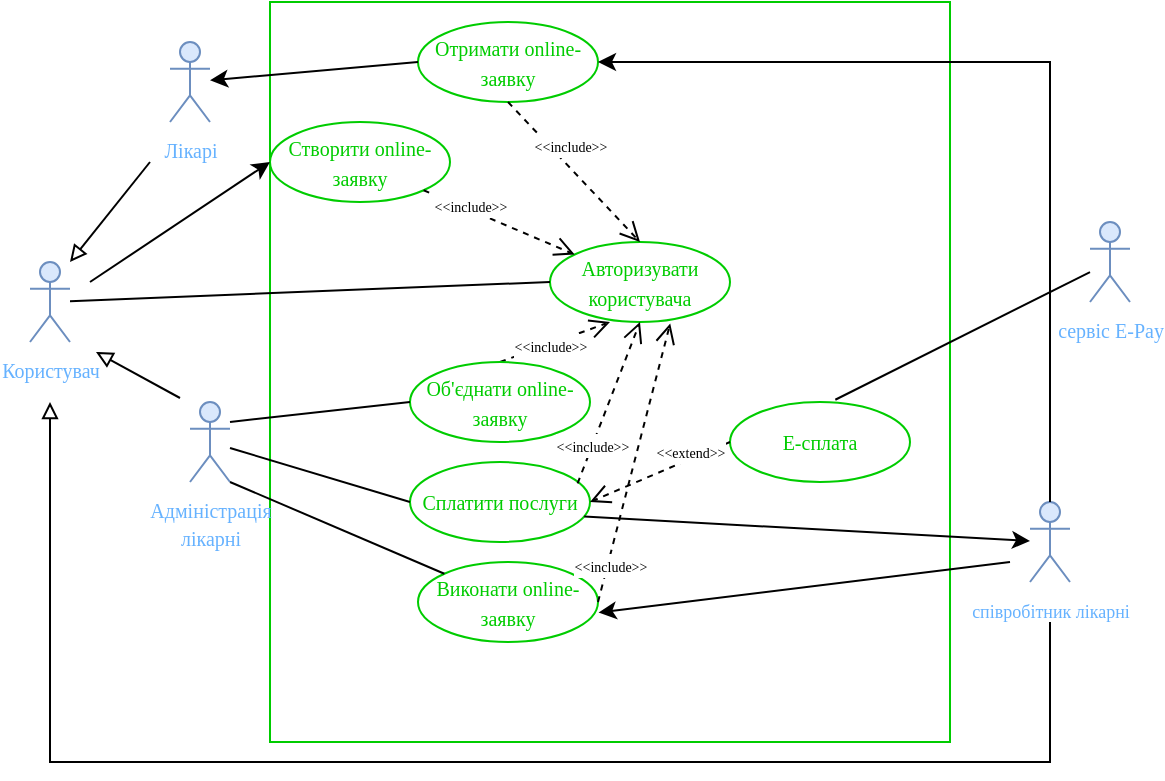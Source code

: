 <mxfile version="20.8.16" type="device"><diagram name="Страница 1" id="aq-Jlml0IucmwOb--KEK"><mxGraphModel dx="714" dy="423" grid="0" gridSize="10" guides="1" tooltips="1" connect="1" arrows="1" fold="1" page="1" pageScale="1" pageWidth="827" pageHeight="1169" math="0" shadow="0"><root><mxCell id="0"/><mxCell id="1" parent="0"/><mxCell id="BzcpxLDHrW5vK4rVbkOT-40" value="" style="rounded=0;whiteSpace=wrap;html=1;strokeColor=#00CC00;fontFamily=Times New Roman;fontSize=7;fontColor=#00CC00;" parent="1" vertex="1"><mxGeometry x="250" y="180" width="340" height="370" as="geometry"/></mxCell><mxCell id="BzcpxLDHrW5vK4rVbkOT-22" value="&lt;font color=&quot;#000000&quot; style=&quot;font-size: 7px;&quot;&gt;&amp;lt;&amp;lt;include&amp;gt;&amp;gt;&lt;/font&gt;" style="html=1;verticalAlign=bottom;endArrow=open;dashed=1;endSize=8;rounded=0;fontFamily=Times New Roman;fontSize=10;fontColor=#00CC00;exitX=0.5;exitY=0;exitDx=0;exitDy=0;" parent="1" source="BzcpxLDHrW5vK4rVbkOT-15" edge="1"><mxGeometry x="-0.197" y="-9" relative="1" as="geometry"><mxPoint x="500" y="320" as="sourcePoint"/><mxPoint x="420" y="340" as="targetPoint"/><mxPoint as="offset"/></mxGeometry></mxCell><mxCell id="BzcpxLDHrW5vK4rVbkOT-1" value="&lt;font color=&quot;#66b2ff&quot; style=&quot;font-size: 10px;&quot;&gt;Користувач&lt;/font&gt;" style="shape=umlActor;verticalLabelPosition=bottom;verticalAlign=top;outlineConnect=0;fillColor=#dae8fc;strokeColor=#6c8ebf;fontFamily=Times New Roman;html=1;" parent="1" vertex="1"><mxGeometry x="130" y="310" width="20" height="40" as="geometry"/></mxCell><mxCell id="BzcpxLDHrW5vK4rVbkOT-6" value="&lt;font color=&quot;#66b2ff&quot; style=&quot;font-size: 10px;&quot;&gt;Лікарі&lt;/font&gt;" style="shape=umlActor;verticalLabelPosition=bottom;verticalAlign=top;outlineConnect=0;fillColor=#dae8fc;strokeColor=#6c8ebf;fontFamily=Times New Roman;html=1;" parent="1" vertex="1"><mxGeometry x="200" y="200" width="20" height="40" as="geometry"/></mxCell><mxCell id="BzcpxLDHrW5vK4rVbkOT-7" value="&lt;font color=&quot;#66b2ff&quot; style=&quot;font-size: 10px;&quot;&gt;Адміністрація &lt;br&gt;лікарні&lt;/font&gt;" style="shape=umlActor;verticalLabelPosition=bottom;verticalAlign=top;outlineConnect=0;fillColor=#dae8fc;strokeColor=#6c8ebf;fontFamily=Times New Roman;html=1;" parent="1" vertex="1"><mxGeometry x="210" y="380" width="20" height="40" as="geometry"/></mxCell><mxCell id="BzcpxLDHrW5vK4rVbkOT-8" value="&lt;font color=&quot;#00cc00&quot; style=&quot;font-size: 10px;&quot;&gt;Авторизувати користувача&lt;/font&gt;" style="ellipse;whiteSpace=wrap;html=1;fontFamily=Times New Roman;strokeColor=#00CC00;" parent="1" vertex="1"><mxGeometry x="390" y="300" width="90" height="40" as="geometry"/></mxCell><mxCell id="BzcpxLDHrW5vK4rVbkOT-9" value="&lt;font color=&quot;#00cc00&quot; style=&quot;font-size: 10px;&quot;&gt;Створити online-заявку&lt;/font&gt;" style="ellipse;whiteSpace=wrap;html=1;fontFamily=Times New Roman;strokeColor=#00CC00;" parent="1" vertex="1"><mxGeometry x="250" y="240" width="90" height="40" as="geometry"/></mxCell><mxCell id="BzcpxLDHrW5vK4rVbkOT-10" value="&lt;font color=&quot;#000000&quot; style=&quot;font-size: 7px;&quot;&gt;&amp;lt;&amp;lt;include&amp;gt;&amp;gt;&lt;/font&gt;" style="html=1;verticalAlign=bottom;endArrow=open;dashed=1;endSize=8;rounded=0;fontFamily=Times New Roman;fontSize=10;fontColor=#00CC00;exitX=1;exitY=1;exitDx=0;exitDy=0;" parent="1" source="BzcpxLDHrW5vK4rVbkOT-9" target="BzcpxLDHrW5vK4rVbkOT-8" edge="1"><mxGeometry x="-0.329" y="-6" relative="1" as="geometry"><mxPoint x="330" y="340" as="sourcePoint"/><mxPoint x="250" y="340" as="targetPoint"/><mxPoint as="offset"/></mxGeometry></mxCell><mxCell id="BzcpxLDHrW5vK4rVbkOT-11" value="&lt;font color=&quot;#00cc00&quot; style=&quot;font-size: 10px;&quot;&gt;Отримати online-заявку&lt;/font&gt;" style="ellipse;whiteSpace=wrap;html=1;fontFamily=Times New Roman;strokeColor=#00CC00;" parent="1" vertex="1"><mxGeometry x="324" y="190" width="90" height="40" as="geometry"/></mxCell><mxCell id="BzcpxLDHrW5vK4rVbkOT-13" value="&lt;font color=&quot;#000000&quot; style=&quot;font-size: 7px;&quot;&gt;&amp;lt;&amp;lt;include&amp;gt;&amp;gt;&lt;/font&gt;" style="html=1;verticalAlign=bottom;endArrow=open;dashed=1;endSize=8;rounded=0;fontFamily=Times New Roman;fontSize=10;fontColor=#00CC00;exitX=0.5;exitY=1;exitDx=0;exitDy=0;entryX=0.5;entryY=0;entryDx=0;entryDy=0;" parent="1" source="BzcpxLDHrW5vK4rVbkOT-11" target="BzcpxLDHrW5vK4rVbkOT-8" edge="1"><mxGeometry x="-0.104" y="2" relative="1" as="geometry"><mxPoint x="336.759" y="284.169" as="sourcePoint"/><mxPoint x="410" y="270" as="targetPoint"/><mxPoint as="offset"/></mxGeometry></mxCell><mxCell id="BzcpxLDHrW5vK4rVbkOT-15" value="&lt;font color=&quot;#00cc00&quot; style=&quot;font-size: 10px;&quot;&gt;Об'єднати online-заявку&lt;/font&gt;" style="ellipse;whiteSpace=wrap;html=1;fontFamily=Times New Roman;strokeColor=#00CC00;" parent="1" vertex="1"><mxGeometry x="320" y="360" width="90" height="40" as="geometry"/></mxCell><mxCell id="BzcpxLDHrW5vK4rVbkOT-16" value="&lt;font color=&quot;#00cc00&quot; style=&quot;font-size: 10px;&quot;&gt;Виконати online-заявку&lt;/font&gt;" style="ellipse;whiteSpace=wrap;html=1;fontFamily=Times New Roman;strokeColor=#00CC00;" parent="1" vertex="1"><mxGeometry x="324" y="460" width="90" height="40" as="geometry"/></mxCell><mxCell id="BzcpxLDHrW5vK4rVbkOT-17" value="" style="endArrow=none;html=1;rounded=0;fontFamily=Times New Roman;fontSize=10;fontColor=#00CC00;entryX=0;entryY=0.5;entryDx=0;entryDy=0;" parent="1" source="BzcpxLDHrW5vK4rVbkOT-1" target="BzcpxLDHrW5vK4rVbkOT-8" edge="1"><mxGeometry width="50" height="50" relative="1" as="geometry"><mxPoint x="300" y="350" as="sourcePoint"/><mxPoint x="350" y="300" as="targetPoint"/></mxGeometry></mxCell><mxCell id="BzcpxLDHrW5vK4rVbkOT-18" value="" style="endArrow=none;html=1;rounded=0;fontFamily=Times New Roman;fontSize=10;fontColor=#00CC00;entryX=0;entryY=0.5;entryDx=0;entryDy=0;" parent="1" target="BzcpxLDHrW5vK4rVbkOT-15" edge="1"><mxGeometry width="50" height="50" relative="1" as="geometry"><mxPoint x="230" y="390" as="sourcePoint"/><mxPoint x="489" y="350" as="targetPoint"/></mxGeometry></mxCell><mxCell id="BzcpxLDHrW5vK4rVbkOT-19" value="" style="endArrow=none;html=1;rounded=0;fontFamily=Times New Roman;fontSize=10;fontColor=#00CC00;entryX=0;entryY=0;entryDx=0;entryDy=0;exitX=1;exitY=1;exitDx=0;exitDy=0;exitPerimeter=0;" parent="1" source="BzcpxLDHrW5vK4rVbkOT-7" target="BzcpxLDHrW5vK4rVbkOT-16" edge="1"><mxGeometry width="50" height="50" relative="1" as="geometry"><mxPoint x="290" y="398.333" as="sourcePoint"/><mxPoint x="340" y="390" as="targetPoint"/></mxGeometry></mxCell><mxCell id="BzcpxLDHrW5vK4rVbkOT-23" value="&lt;font color=&quot;#000000&quot; style=&quot;font-size: 7px;&quot;&gt;&amp;lt;&amp;lt;include&amp;gt;&amp;gt;&lt;/font&gt;" style="html=1;verticalAlign=bottom;endArrow=open;dashed=1;endSize=8;rounded=0;fontFamily=Times New Roman;fontSize=10;fontColor=#00CC00;exitX=1;exitY=0.5;exitDx=0;exitDy=0;entryX=0.668;entryY=1.018;entryDx=0;entryDy=0;entryPerimeter=0;" parent="1" source="BzcpxLDHrW5vK4rVbkOT-16" target="BzcpxLDHrW5vK4rVbkOT-8" edge="1"><mxGeometry x="-0.845" y="-3" relative="1" as="geometry"><mxPoint x="430" y="280" as="sourcePoint"/><mxPoint x="470" y="350" as="targetPoint"/><mxPoint as="offset"/><Array as="points"/></mxGeometry></mxCell><mxCell id="BzcpxLDHrW5vK4rVbkOT-25" value="&lt;font color=&quot;#00cc00&quot; style=&quot;font-size: 10px;&quot;&gt;Сплатити послуги&lt;/font&gt;" style="ellipse;whiteSpace=wrap;html=1;fontFamily=Times New Roman;strokeColor=#00CC00;" parent="1" vertex="1"><mxGeometry x="320" y="410" width="90" height="40" as="geometry"/></mxCell><mxCell id="BzcpxLDHrW5vK4rVbkOT-26" value="&lt;font color=&quot;#000000&quot; style=&quot;font-size: 7px;&quot;&gt;&amp;lt;&amp;lt;include&amp;gt;&amp;gt;&lt;/font&gt;" style="html=1;verticalAlign=bottom;endArrow=open;dashed=1;endSize=8;rounded=0;fontFamily=Times New Roman;fontSize=10;fontColor=#00CC00;exitX=0.931;exitY=0.268;exitDx=0;exitDy=0;entryX=0.5;entryY=1;entryDx=0;entryDy=0;exitPerimeter=0;" parent="1" source="BzcpxLDHrW5vK4rVbkOT-25" target="BzcpxLDHrW5vK4rVbkOT-8" edge="1"><mxGeometry x="-0.701" y="-3" relative="1" as="geometry"><mxPoint x="424" y="490" as="sourcePoint"/><mxPoint x="455.759" y="344.169" as="targetPoint"/><mxPoint as="offset"/><Array as="points"/></mxGeometry></mxCell><mxCell id="BzcpxLDHrW5vK4rVbkOT-27" value="" style="endArrow=block;html=1;rounded=0;fontFamily=Times New Roman;fontSize=10;fontColor=#00CC00;endFill=0;" parent="1" edge="1"><mxGeometry width="50" height="50" relative="1" as="geometry"><mxPoint x="205" y="378" as="sourcePoint"/><mxPoint x="163" y="355" as="targetPoint"/></mxGeometry></mxCell><mxCell id="BzcpxLDHrW5vK4rVbkOT-29" value="" style="endArrow=classic;html=1;rounded=0;fontFamily=Times New Roman;fontSize=10;fontColor=#00CC00;exitX=0;exitY=0.5;exitDx=0;exitDy=0;" parent="1" source="BzcpxLDHrW5vK4rVbkOT-11" target="BzcpxLDHrW5vK4rVbkOT-6" edge="1"><mxGeometry width="50" height="50" relative="1" as="geometry"><mxPoint x="300" y="400" as="sourcePoint"/><mxPoint x="350" y="350" as="targetPoint"/></mxGeometry></mxCell><mxCell id="BzcpxLDHrW5vK4rVbkOT-30" value="" style="endArrow=classic;html=1;rounded=0;fontFamily=Times New Roman;fontSize=10;fontColor=#00CC00;entryX=0;entryY=0.5;entryDx=0;entryDy=0;" parent="1" edge="1" target="BzcpxLDHrW5vK4rVbkOT-9"><mxGeometry width="50" height="50" relative="1" as="geometry"><mxPoint x="160" y="320" as="sourcePoint"/><mxPoint x="230" y="310" as="targetPoint"/></mxGeometry></mxCell><mxCell id="BzcpxLDHrW5vK4rVbkOT-31" value="" style="endArrow=block;html=1;rounded=0;fontFamily=Times New Roman;fontSize=10;fontColor=#00CC00;endFill=0;" parent="1" edge="1"><mxGeometry width="50" height="50" relative="1" as="geometry"><mxPoint x="190" y="260" as="sourcePoint"/><mxPoint x="150" y="310" as="targetPoint"/></mxGeometry></mxCell><mxCell id="BzcpxLDHrW5vK4rVbkOT-32" value="&lt;font color=&quot;#66b2ff&quot; style=&quot;font-size: 9px;&quot;&gt;співробітник лікарні&lt;/font&gt;" style="shape=umlActor;verticalLabelPosition=bottom;verticalAlign=top;outlineConnect=0;fillColor=#dae8fc;strokeColor=#6c8ebf;fontFamily=Times New Roman;html=1;" parent="1" vertex="1"><mxGeometry x="630" y="430" width="20" height="40" as="geometry"/></mxCell><mxCell id="BzcpxLDHrW5vK4rVbkOT-33" value="&lt;font color=&quot;#66b2ff&quot; style=&quot;font-size: 10px;&quot;&gt;сервіс E-Pay&lt;/font&gt;" style="shape=umlActor;verticalLabelPosition=bottom;verticalAlign=top;outlineConnect=0;fillColor=#dae8fc;strokeColor=#6c8ebf;fontFamily=Times New Roman;html=1;" parent="1" vertex="1"><mxGeometry x="660" y="290" width="20" height="40" as="geometry"/></mxCell><mxCell id="BzcpxLDHrW5vK4rVbkOT-34" value="&lt;font color=&quot;#00cc00&quot; style=&quot;font-size: 10px;&quot;&gt;E-сплата&lt;/font&gt;" style="ellipse;whiteSpace=wrap;html=1;fontFamily=Times New Roman;strokeColor=#00CC00;" parent="1" vertex="1"><mxGeometry x="480" y="380" width="90" height="40" as="geometry"/></mxCell><mxCell id="BzcpxLDHrW5vK4rVbkOT-36" value="" style="endArrow=none;html=1;rounded=0;fontFamily=Times New Roman;fontSize=10;fontColor=#00CC00;exitX=0.585;exitY=-0.028;exitDx=0;exitDy=0;exitPerimeter=0;" parent="1" source="BzcpxLDHrW5vK4rVbkOT-34" target="BzcpxLDHrW5vK4rVbkOT-33" edge="1"><mxGeometry width="50" height="50" relative="1" as="geometry"><mxPoint x="300" y="400" as="sourcePoint"/><mxPoint x="350" y="350" as="targetPoint"/></mxGeometry></mxCell><mxCell id="BzcpxLDHrW5vK4rVbkOT-37" value="&lt;font color=&quot;#000000&quot; style=&quot;font-size: 7px;&quot;&gt;&amp;lt;&amp;lt;extend&amp;gt;&amp;gt;&lt;/font&gt;" style="html=1;verticalAlign=bottom;endArrow=open;dashed=1;endSize=8;rounded=0;fontFamily=Times New Roman;fontSize=10;fontColor=#00CC00;exitX=0;exitY=0.5;exitDx=0;exitDy=0;entryX=1;entryY=0.5;entryDx=0;entryDy=0;" parent="1" source="BzcpxLDHrW5vK4rVbkOT-34" target="BzcpxLDHrW5vK4rVbkOT-25" edge="1"><mxGeometry x="-0.396" y="4" relative="1" as="geometry"><mxPoint x="500" y="516.52" as="sourcePoint"/><mxPoint x="518.04" y="430" as="targetPoint"/><mxPoint as="offset"/><Array as="points"/></mxGeometry></mxCell><mxCell id="BzcpxLDHrW5vK4rVbkOT-38" value="" style="endArrow=classic;html=1;rounded=0;fontFamily=Times New Roman;fontSize=7;fontColor=#00CC00;exitX=0.5;exitY=0;exitDx=0;exitDy=0;exitPerimeter=0;entryX=1;entryY=0.5;entryDx=0;entryDy=0;" parent="1" source="BzcpxLDHrW5vK4rVbkOT-32" target="BzcpxLDHrW5vK4rVbkOT-11" edge="1"><mxGeometry width="50" height="50" relative="1" as="geometry"><mxPoint x="300" y="400" as="sourcePoint"/><mxPoint x="590" y="210" as="targetPoint"/><Array as="points"><mxPoint x="640" y="210"/></Array></mxGeometry></mxCell><mxCell id="BzcpxLDHrW5vK4rVbkOT-39" value="" style="endArrow=block;html=1;rounded=0;fontFamily=Times New Roman;fontSize=7;fontColor=#00CC00;endFill=0;" parent="1" edge="1"><mxGeometry width="50" height="50" relative="1" as="geometry"><mxPoint x="640" y="490" as="sourcePoint"/><mxPoint x="140" y="380" as="targetPoint"/><Array as="points"><mxPoint x="640" y="560"/><mxPoint x="140" y="560"/></Array></mxGeometry></mxCell><mxCell id="BzcpxLDHrW5vK4rVbkOT-42" value="" style="endArrow=classic;html=1;rounded=0;fontFamily=Times New Roman;fontSize=9;fontColor=#00CC00;exitX=0.968;exitY=0.682;exitDx=0;exitDy=0;exitPerimeter=0;" parent="1" source="BzcpxLDHrW5vK4rVbkOT-25" target="BzcpxLDHrW5vK4rVbkOT-32" edge="1"><mxGeometry width="50" height="50" relative="1" as="geometry"><mxPoint x="430" y="460" as="sourcePoint"/><mxPoint x="450" y="350" as="targetPoint"/></mxGeometry></mxCell><mxCell id="BzcpxLDHrW5vK4rVbkOT-43" value="" style="endArrow=classic;html=1;rounded=0;fontFamily=Times New Roman;fontSize=9;fontColor=#00CC00;entryX=1.003;entryY=0.632;entryDx=0;entryDy=0;entryPerimeter=0;" parent="1" target="BzcpxLDHrW5vK4rVbkOT-16" edge="1"><mxGeometry width="50" height="50" relative="1" as="geometry"><mxPoint x="620" y="460" as="sourcePoint"/><mxPoint x="450" y="430" as="targetPoint"/></mxGeometry></mxCell><mxCell id="BzcpxLDHrW5vK4rVbkOT-44" value="" style="endArrow=none;html=1;rounded=0;fontFamily=Times New Roman;fontSize=10;fontColor=#00CC00;entryX=0;entryY=0.5;entryDx=0;entryDy=0;" parent="1" source="BzcpxLDHrW5vK4rVbkOT-7" target="BzcpxLDHrW5vK4rVbkOT-25" edge="1"><mxGeometry width="50" height="50" relative="1" as="geometry"><mxPoint x="280" y="600" as="sourcePoint"/><mxPoint x="348.621" y="460.221" as="targetPoint"/></mxGeometry></mxCell></root></mxGraphModel></diagram></mxfile>